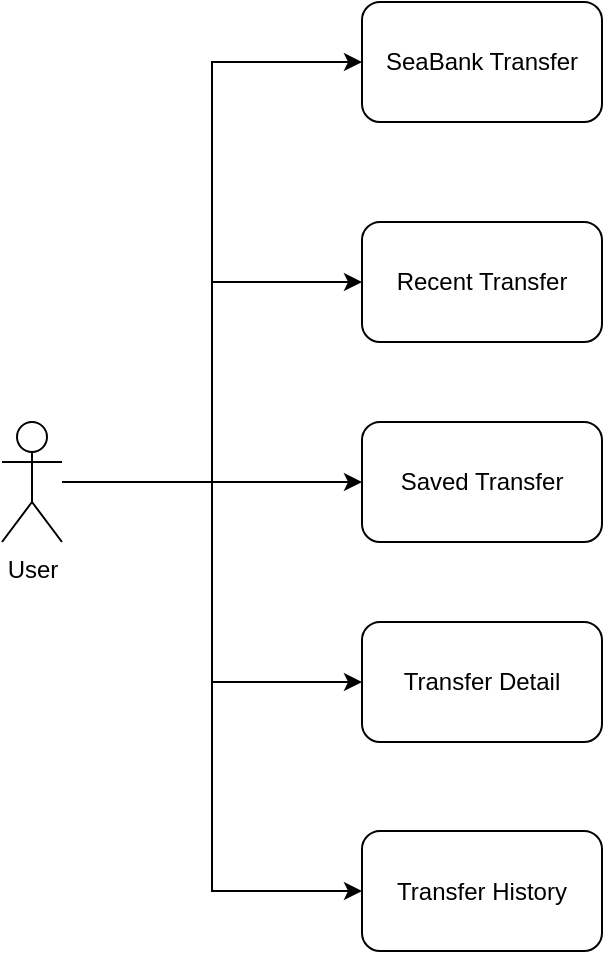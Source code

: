 <mxfile version="20.1.1" type="github">
  <diagram id="NNU2D57arVzQ4B7ft5H6" name="Page-1">
    <mxGraphModel dx="1426" dy="1938" grid="1" gridSize="10" guides="1" tooltips="1" connect="1" arrows="1" fold="1" page="1" pageScale="1" pageWidth="827" pageHeight="1169" math="0" shadow="0">
      <root>
        <mxCell id="0" />
        <mxCell id="1" parent="0" />
        <mxCell id="vh9fwOP3rLoIfqc9FpIx-2" style="edgeStyle=orthogonalEdgeStyle;rounded=0;orthogonalLoop=1;jettySize=auto;html=1;entryX=0;entryY=0.5;entryDx=0;entryDy=0;" edge="1" parent="1" source="vh9fwOP3rLoIfqc9FpIx-1" target="vh9fwOP3rLoIfqc9FpIx-3">
          <mxGeometry relative="1" as="geometry">
            <mxPoint x="260" y="150" as="targetPoint" />
          </mxGeometry>
        </mxCell>
        <mxCell id="vh9fwOP3rLoIfqc9FpIx-7" style="edgeStyle=orthogonalEdgeStyle;rounded=0;orthogonalLoop=1;jettySize=auto;html=1;entryX=0;entryY=0.5;entryDx=0;entryDy=0;" edge="1" parent="1" source="vh9fwOP3rLoIfqc9FpIx-1" target="vh9fwOP3rLoIfqc9FpIx-5">
          <mxGeometry relative="1" as="geometry" />
        </mxCell>
        <mxCell id="vh9fwOP3rLoIfqc9FpIx-9" style="edgeStyle=orthogonalEdgeStyle;rounded=0;orthogonalLoop=1;jettySize=auto;html=1;entryX=0;entryY=0.5;entryDx=0;entryDy=0;" edge="1" parent="1" source="vh9fwOP3rLoIfqc9FpIx-1" target="vh9fwOP3rLoIfqc9FpIx-8">
          <mxGeometry relative="1" as="geometry" />
        </mxCell>
        <mxCell id="vh9fwOP3rLoIfqc9FpIx-11" style="edgeStyle=orthogonalEdgeStyle;rounded=0;orthogonalLoop=1;jettySize=auto;html=1;entryX=0;entryY=0.5;entryDx=0;entryDy=0;" edge="1" parent="1" source="vh9fwOP3rLoIfqc9FpIx-1" target="vh9fwOP3rLoIfqc9FpIx-10">
          <mxGeometry relative="1" as="geometry" />
        </mxCell>
        <mxCell id="vh9fwOP3rLoIfqc9FpIx-12" style="edgeStyle=orthogonalEdgeStyle;rounded=0;orthogonalLoop=1;jettySize=auto;html=1;entryX=0;entryY=0.5;entryDx=0;entryDy=0;" edge="1" parent="1" source="vh9fwOP3rLoIfqc9FpIx-1" target="vh9fwOP3rLoIfqc9FpIx-4">
          <mxGeometry relative="1" as="geometry" />
        </mxCell>
        <mxCell id="vh9fwOP3rLoIfqc9FpIx-1" value="User" style="shape=umlActor;verticalLabelPosition=bottom;verticalAlign=top;html=1;outlineConnect=0;" vertex="1" parent="1">
          <mxGeometry x="130" y="200" width="30" height="60" as="geometry" />
        </mxCell>
        <mxCell id="vh9fwOP3rLoIfqc9FpIx-3" value="SeaBank Transfer" style="rounded=1;whiteSpace=wrap;html=1;" vertex="1" parent="1">
          <mxGeometry x="310" y="-10" width="120" height="60" as="geometry" />
        </mxCell>
        <mxCell id="vh9fwOP3rLoIfqc9FpIx-4" value="Recent Transfer" style="rounded=1;whiteSpace=wrap;html=1;" vertex="1" parent="1">
          <mxGeometry x="310" y="100" width="120" height="60" as="geometry" />
        </mxCell>
        <mxCell id="vh9fwOP3rLoIfqc9FpIx-5" value="Saved Transfer" style="rounded=1;whiteSpace=wrap;html=1;" vertex="1" parent="1">
          <mxGeometry x="310" y="200" width="120" height="60" as="geometry" />
        </mxCell>
        <mxCell id="vh9fwOP3rLoIfqc9FpIx-8" value="Transfer Detail" style="rounded=1;whiteSpace=wrap;html=1;" vertex="1" parent="1">
          <mxGeometry x="310" y="300" width="120" height="60" as="geometry" />
        </mxCell>
        <mxCell id="vh9fwOP3rLoIfqc9FpIx-10" value="Transfer History" style="rounded=1;whiteSpace=wrap;html=1;" vertex="1" parent="1">
          <mxGeometry x="310" y="404.5" width="120" height="60" as="geometry" />
        </mxCell>
      </root>
    </mxGraphModel>
  </diagram>
</mxfile>
